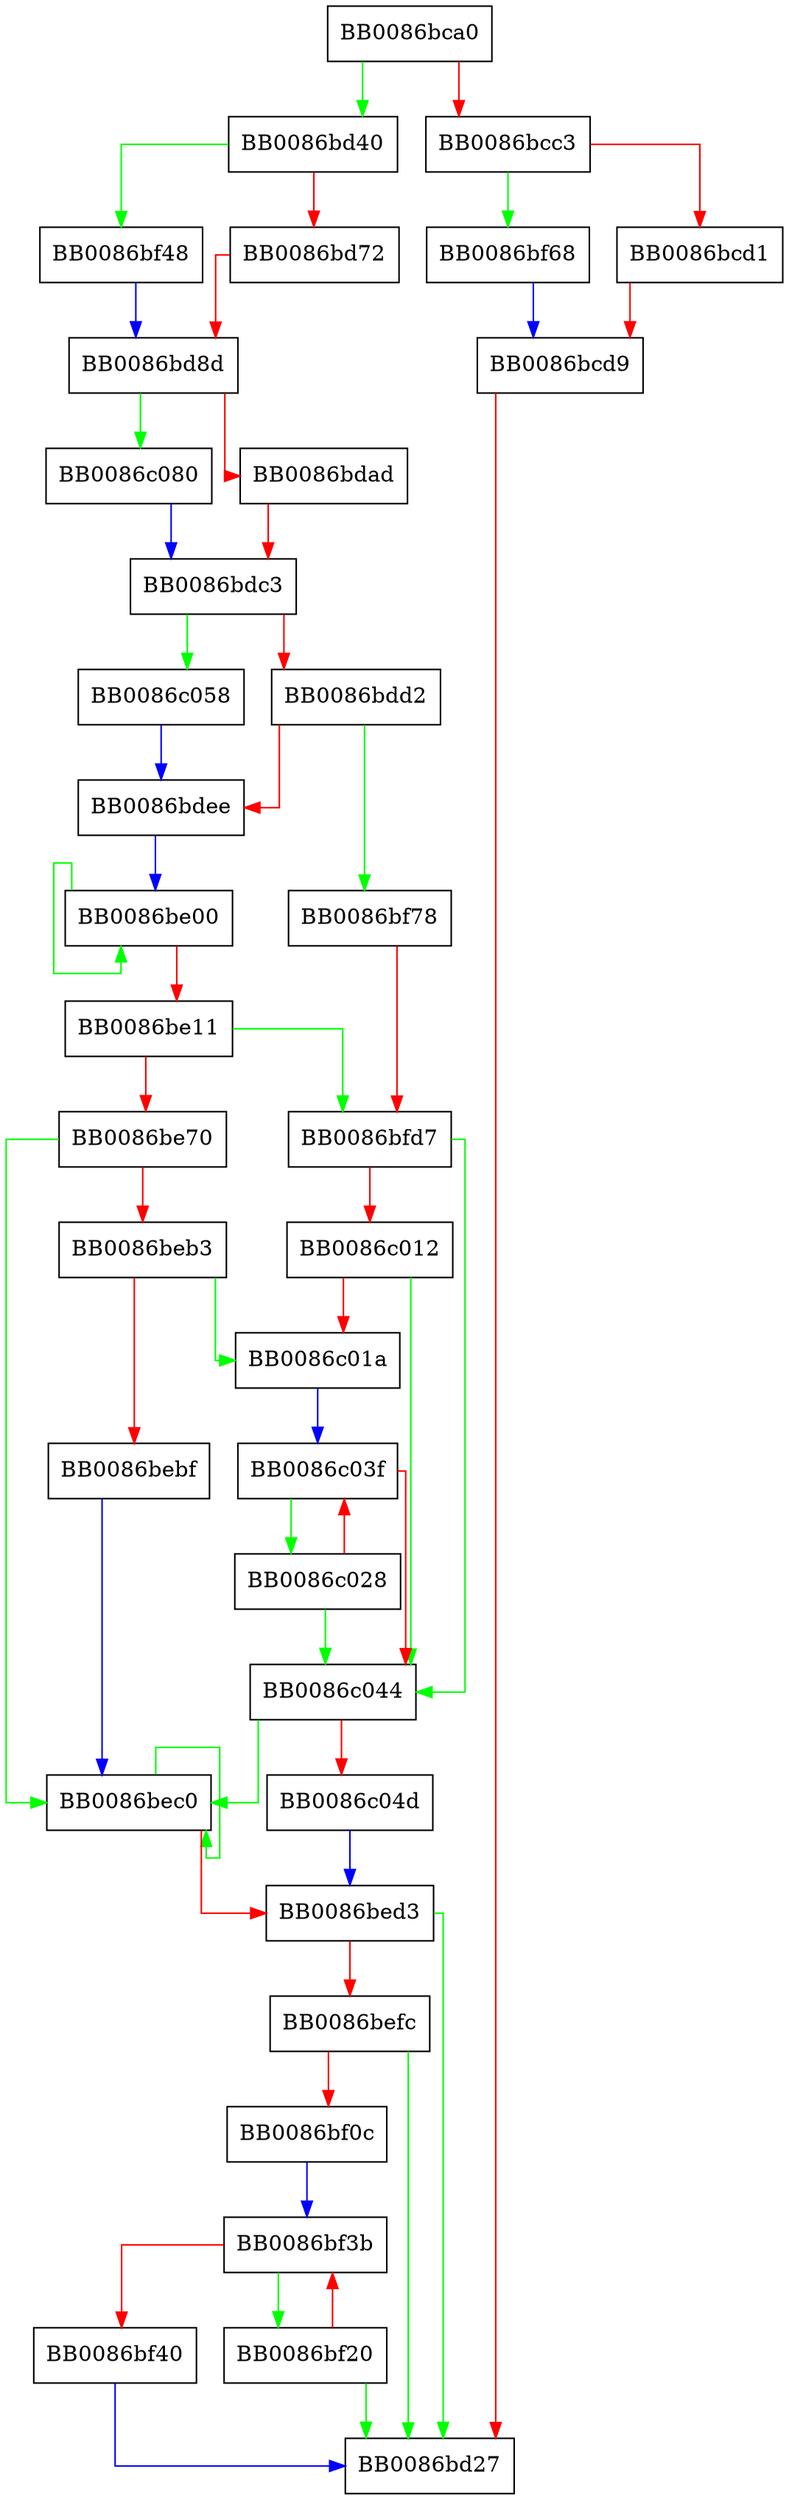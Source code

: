 digraph __mpn_impn_sqr_n {
  node [shape="box"];
  graph [splines=ortho];
  BB0086bca0 -> BB0086bd40 [color="green"];
  BB0086bca0 -> BB0086bcc3 [color="red"];
  BB0086bcc3 -> BB0086bf68 [color="green"];
  BB0086bcc3 -> BB0086bcd1 [color="red"];
  BB0086bcd1 -> BB0086bcd9 [color="red"];
  BB0086bcd9 -> BB0086bd27 [color="red"];
  BB0086bd40 -> BB0086bf48 [color="green"];
  BB0086bd40 -> BB0086bd72 [color="red"];
  BB0086bd72 -> BB0086bd8d [color="red"];
  BB0086bd8d -> BB0086c080 [color="green"];
  BB0086bd8d -> BB0086bdad [color="red"];
  BB0086bdad -> BB0086bdc3 [color="red"];
  BB0086bdc3 -> BB0086c058 [color="green"];
  BB0086bdc3 -> BB0086bdd2 [color="red"];
  BB0086bdd2 -> BB0086bf78 [color="green"];
  BB0086bdd2 -> BB0086bdee [color="red"];
  BB0086bdee -> BB0086be00 [color="blue"];
  BB0086be00 -> BB0086be00 [color="green"];
  BB0086be00 -> BB0086be11 [color="red"];
  BB0086be11 -> BB0086bfd7 [color="green"];
  BB0086be11 -> BB0086be70 [color="red"];
  BB0086be70 -> BB0086bec0 [color="green"];
  BB0086be70 -> BB0086beb3 [color="red"];
  BB0086beb3 -> BB0086c01a [color="green"];
  BB0086beb3 -> BB0086bebf [color="red"];
  BB0086bebf -> BB0086bec0 [color="blue"];
  BB0086bec0 -> BB0086bec0 [color="green"];
  BB0086bec0 -> BB0086bed3 [color="red"];
  BB0086bed3 -> BB0086bd27 [color="green"];
  BB0086bed3 -> BB0086befc [color="red"];
  BB0086befc -> BB0086bd27 [color="green"];
  BB0086befc -> BB0086bf0c [color="red"];
  BB0086bf0c -> BB0086bf3b [color="blue"];
  BB0086bf20 -> BB0086bd27 [color="green"];
  BB0086bf20 -> BB0086bf3b [color="red"];
  BB0086bf3b -> BB0086bf20 [color="green"];
  BB0086bf3b -> BB0086bf40 [color="red"];
  BB0086bf40 -> BB0086bd27 [color="blue"];
  BB0086bf48 -> BB0086bd8d [color="blue"];
  BB0086bf68 -> BB0086bcd9 [color="blue"];
  BB0086bf78 -> BB0086bfd7 [color="red"];
  BB0086bfd7 -> BB0086c044 [color="green"];
  BB0086bfd7 -> BB0086c012 [color="red"];
  BB0086c012 -> BB0086c044 [color="green"];
  BB0086c012 -> BB0086c01a [color="red"];
  BB0086c01a -> BB0086c03f [color="blue"];
  BB0086c028 -> BB0086c044 [color="green"];
  BB0086c028 -> BB0086c03f [color="red"];
  BB0086c03f -> BB0086c028 [color="green"];
  BB0086c03f -> BB0086c044 [color="red"];
  BB0086c044 -> BB0086bec0 [color="green"];
  BB0086c044 -> BB0086c04d [color="red"];
  BB0086c04d -> BB0086bed3 [color="blue"];
  BB0086c058 -> BB0086bdee [color="blue"];
  BB0086c080 -> BB0086bdc3 [color="blue"];
}